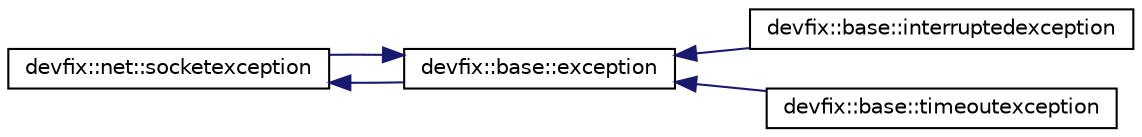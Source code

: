 digraph "Graphical Class Hierarchy"
{
  edge [fontname="Helvetica",fontsize="10",labelfontname="Helvetica",labelfontsize="10"];
  node [fontname="Helvetica",fontsize="10",shape=record];
  rankdir="LR";
  Node3 [label="exception",height=0.2,width=0.4,color="grey75", fillcolor="white", style="filled"];
  Node3 -> Node0 [dir="back",color="midnightblue",fontsize="10",style="solid",fontname="Helvetica"];
  Node0 [label="devfix::base::exception",height=0.2,width=0.4,color="black", fillcolor="white", style="filled",URL="$structdevfix_1_1base_1_1exception.html"];
  Node0 -> Node1 [dir="back",color="midnightblue",fontsize="10",style="solid",fontname="Helvetica"];
  Node1 [label="devfix::base::interruptedexception",height=0.2,width=0.4,color="black", fillcolor="white", style="filled",URL="$structdevfix_1_1base_1_1interruptedexception.html"];
  Node0 -> Node2 [dir="back",color="midnightblue",fontsize="10",style="solid",fontname="Helvetica"];
  Node2 [label="devfix::base::timeoutexception",height=0.2,width=0.4,color="black", fillcolor="white", style="filled",URL="$structdevfix_1_1base_1_1timeoutexception.html"];
  Node0 -> Node3 [dir="back",color="midnightblue",fontsize="10",style="solid",fontname="Helvetica"];
  Node3 [label="devfix::net::socketexception",height=0.2,width=0.4,color="black", fillcolor="white", style="filled",URL="$structdevfix_1_1net_1_1socketexception.html"];
}
